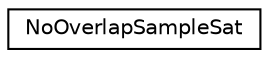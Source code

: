 digraph "Graphical Class Hierarchy"
{
 // LATEX_PDF_SIZE
  edge [fontname="Helvetica",fontsize="10",labelfontname="Helvetica",labelfontsize="10"];
  node [fontname="Helvetica",fontsize="10",shape=record];
  rankdir="LR";
  Node0 [label="NoOverlapSampleSat",height=0.2,width=0.4,color="black", fillcolor="white", style="filled",URL="$classNoOverlapSampleSat.html",tooltip=" "];
}
